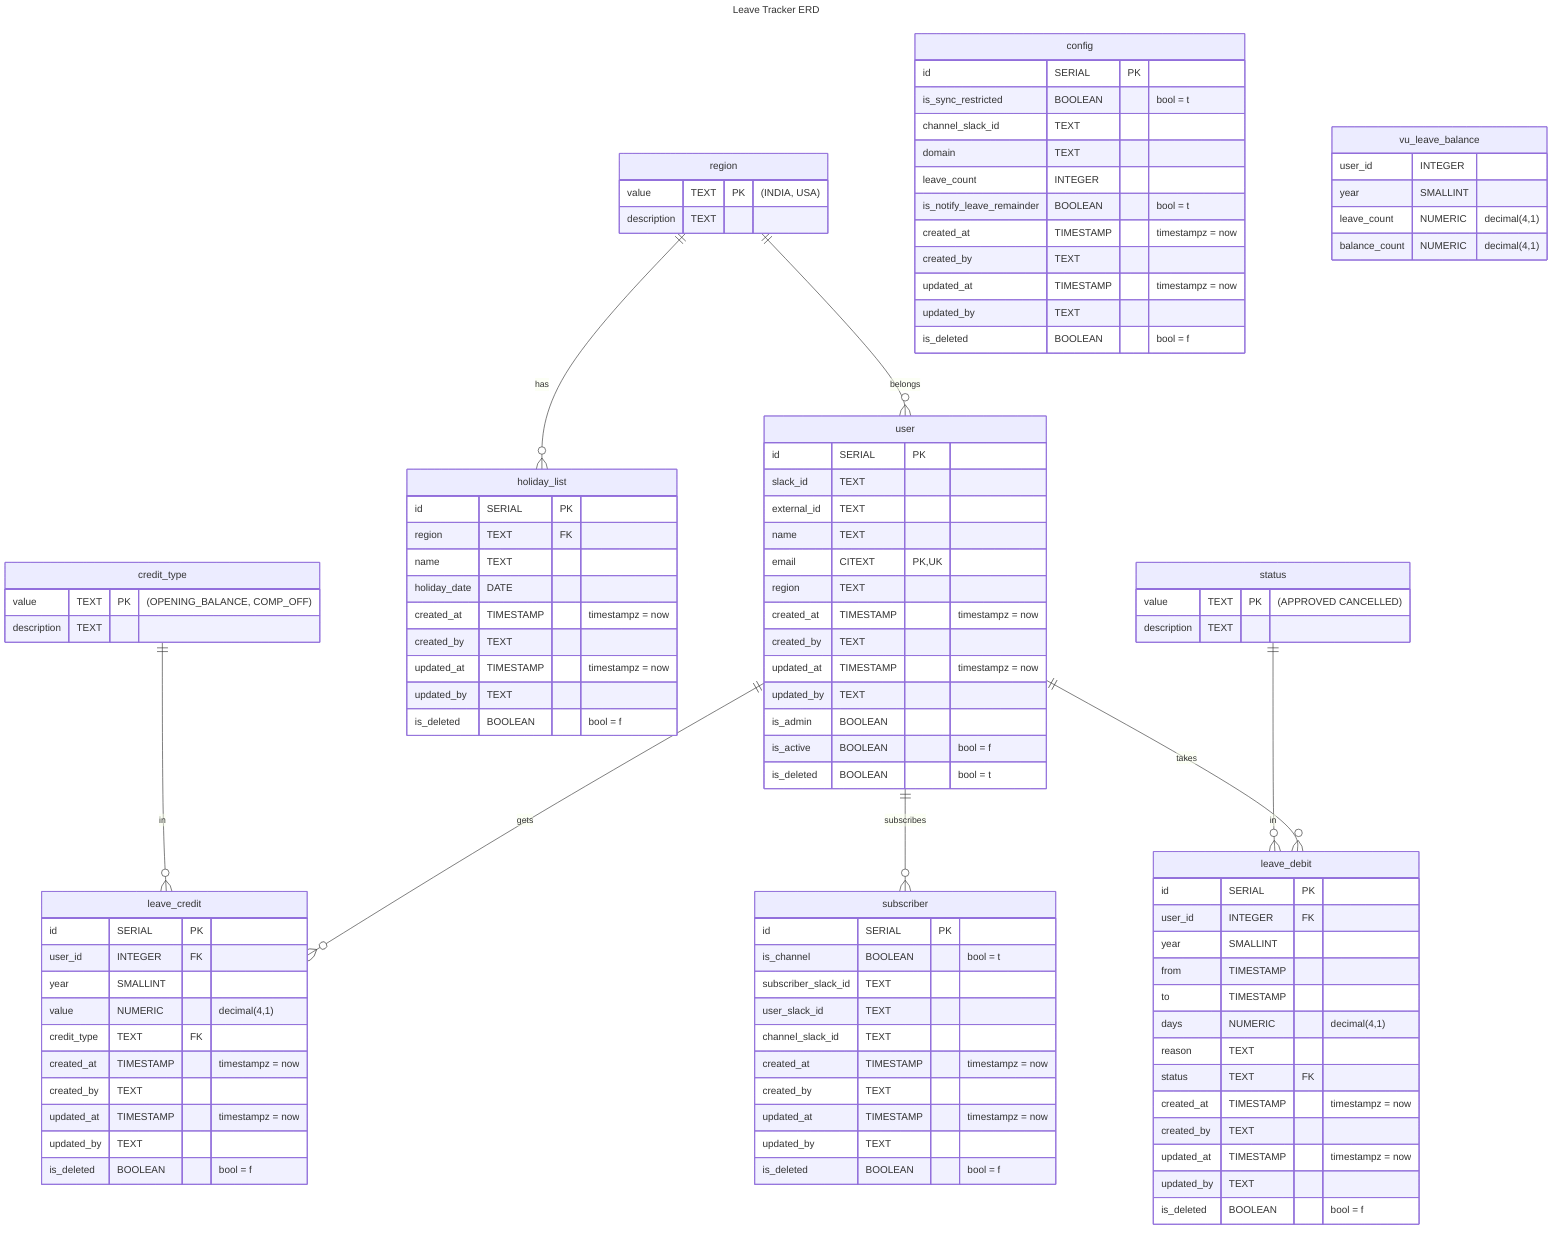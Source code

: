 ---
title: Leave Tracker ERD
---


erDiagram

%%TABLES

    region {
        value TEXT PK "(INDIA, USA)"
        description TEXT
    }

    user {
        id SERIAL PK
        slack_id TEXT
        external_id TEXT
        name TEXT
        email CITEXT PK,UK
        region TEXT
        created_at TIMESTAMP "timestampz = now"
        created_by TEXT
        updated_at TIMESTAMP "timestampz = now"
        updated_by TEXT
        is_admin BOOLEAN
        is_active BOOLEAN "bool = f"
        is_deleted BOOLEAN "bool = t"
    }

    holiday_list {
        id SERIAL PK
        region TEXT FK
        name TEXT
        holiday_date DATE
        created_at TIMESTAMP "timestampz = now"
        created_by TEXT
        updated_at TIMESTAMP "timestampz = now"
        updated_by TEXT
        is_deleted BOOLEAN "bool = f"
    }

    credit_type {
        value TEXT PK "(OPENING_BALANCE, COMP_OFF)"
        description TEXT
    }

    status {
        value TEXT PK "(APPROVED CANCELLED)"
        description TEXT
    }

    leave_credit {
        id SERIAL PK
        user_id INTEGER FK
        year SMALLINT
        value NUMERIC "decimal(4,1)"
        credit_type TEXT FK
        created_at TIMESTAMP "timestampz = now"
        created_by TEXT
        updated_at TIMESTAMP "timestampz = now"
        updated_by TEXT
        is_deleted BOOLEAN "bool = f"
    }

    leave_debit {
        id SERIAL PK
        user_id INTEGER FK
        year SMALLINT
        from TIMESTAMP
        to TIMESTAMP
        days NUMERIC "decimal(4,1)"
        reason TEXT
        status TEXT FK
        created_at TIMESTAMP "timestampz = now"
        created_by TEXT
        updated_at TIMESTAMP "timestampz = now"
        updated_by TEXT
        is_deleted BOOLEAN "bool = f"
    }

    subscriber {
        id SERIAL PK
        is_channel BOOLEAN "bool = t"
        subscriber_slack_id TEXT
        user_slack_id TEXT
        channel_slack_id TEXT
        created_at TIMESTAMP "timestampz = now"
        created_by TEXT
        updated_at TIMESTAMP "timestampz = now"
        updated_by TEXT
        is_deleted BOOLEAN "bool = f"
    }

    config {
        id SERIAL PK
        is_sync_restricted BOOLEAN "bool = t"
        channel_slack_id TEXT
        domain TEXT
        leave_count INTEGER
        is_notify_leave_remainder BOOLEAN "bool = t"
        created_at TIMESTAMP "timestampz = now"
        created_by TEXT
        updated_at TIMESTAMP "timestampz = now"
        updated_by TEXT
        is_deleted BOOLEAN "bool = f"
    }

    vu_leave_balance {
        user_id INTEGER
        year SMALLINT
        leave_count NUMERIC "decimal(4,1)"
        balance_count NUMERIC "decimal(4,1)"
    }
    
%%RELATIONSHIPS

user ||--o{ leave_credit : gets
user ||--o{ leave_debit : takes
user ||--o{ subscriber : subscribes
region ||--o{ user : belongs
region ||--o{ holiday_list : has
credit_type ||--o{ leave_credit : in
status ||--o{ leave_debit : in
